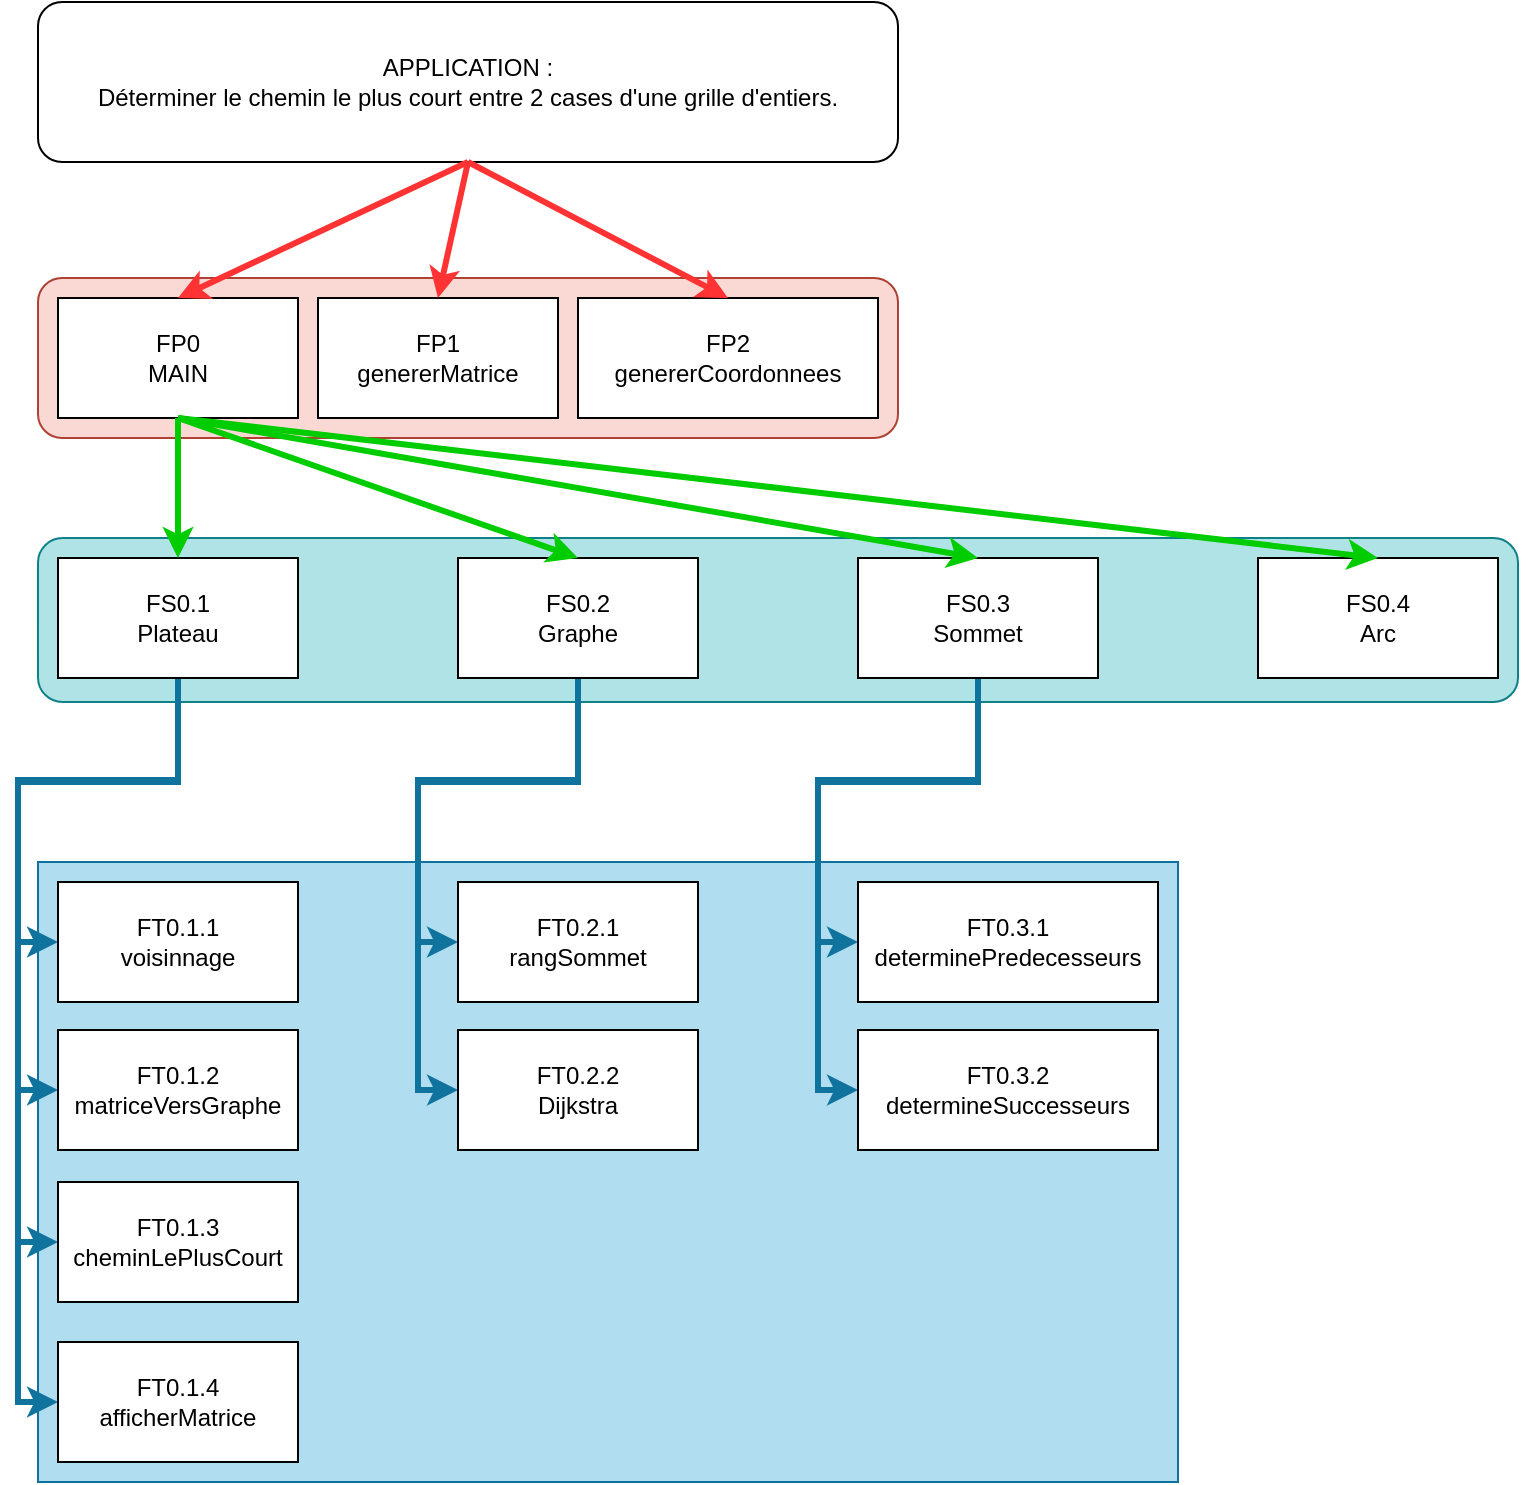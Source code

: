<mxfile version="20.8.23" type="device"><diagram name="Page-1" id="pRxnSEOzAwHHKh5lAjHT"><mxGraphModel dx="1000" dy="673" grid="1" gridSize="10" guides="1" tooltips="1" connect="1" arrows="1" fold="1" page="1" pageScale="1" pageWidth="827" pageHeight="1169" math="0" shadow="0"><root><mxCell id="0"/><mxCell id="1" parent="0"/><mxCell id="PZiv6mGxCFQb9LpoYpT1-28" value="" style="rounded=0;whiteSpace=wrap;html=1;fillColor=#b1ddf0;strokeColor=#10739e;" parent="1" vertex="1"><mxGeometry x="30" y="490" width="570" height="310" as="geometry"/></mxCell><mxCell id="PZiv6mGxCFQb9LpoYpT1-4" value="" style="rounded=1;whiteSpace=wrap;html=1;fillColor=#fad9d5;strokeColor=#ae4132;" parent="1" vertex="1"><mxGeometry x="30" y="198" width="430" height="80" as="geometry"/></mxCell><mxCell id="PZiv6mGxCFQb9LpoYpT1-1" value="FP0 &lt;br&gt;MAIN" style="rounded=0;whiteSpace=wrap;html=1;" parent="1" vertex="1"><mxGeometry x="40" y="208" width="120" height="60" as="geometry"/></mxCell><mxCell id="PZiv6mGxCFQb9LpoYpT1-2" value="FP1&lt;br&gt;genererMatrice" style="rounded=0;whiteSpace=wrap;html=1;" parent="1" vertex="1"><mxGeometry x="170" y="208" width="120" height="60" as="geometry"/></mxCell><mxCell id="PZiv6mGxCFQb9LpoYpT1-3" value="FP2&lt;br&gt;genererCoordonnees" style="rounded=0;whiteSpace=wrap;html=1;" parent="1" vertex="1"><mxGeometry x="300" y="208" width="150" height="60" as="geometry"/></mxCell><mxCell id="PZiv6mGxCFQb9LpoYpT1-5" value="" style="rounded=1;whiteSpace=wrap;html=1;fillColor=#b0e3e6;strokeColor=#0e8088;" parent="1" vertex="1"><mxGeometry x="30" y="328" width="740" height="82" as="geometry"/></mxCell><mxCell id="PZiv6mGxCFQb9LpoYpT1-38" style="edgeStyle=orthogonalEdgeStyle;rounded=0;orthogonalLoop=1;jettySize=auto;html=1;exitX=0.5;exitY=1;exitDx=0;exitDy=0;entryX=0;entryY=0.5;entryDx=0;entryDy=0;strokeColor=#10739e;strokeWidth=3;fillColor=#b1ddf0;" parent="1" source="PZiv6mGxCFQb9LpoYpT1-7" target="PZiv6mGxCFQb9LpoYpT1-24" edge="1"><mxGeometry relative="1" as="geometry"/></mxCell><mxCell id="PZiv6mGxCFQb9LpoYpT1-40" style="edgeStyle=orthogonalEdgeStyle;rounded=0;orthogonalLoop=1;jettySize=auto;html=1;exitX=0.5;exitY=1;exitDx=0;exitDy=0;entryX=0;entryY=0.5;entryDx=0;entryDy=0;strokeColor=#10739e;strokeWidth=3;fillColor=#b1ddf0;" parent="1" source="PZiv6mGxCFQb9LpoYpT1-7" target="PZiv6mGxCFQb9LpoYpT1-25" edge="1"><mxGeometry relative="1" as="geometry"><Array as="points"><mxPoint x="100" y="450"/><mxPoint x="20" y="450"/><mxPoint x="20" y="604"/></Array></mxGeometry></mxCell><mxCell id="PZiv6mGxCFQb9LpoYpT1-41" style="edgeStyle=orthogonalEdgeStyle;rounded=0;orthogonalLoop=1;jettySize=auto;html=1;exitX=0.5;exitY=1;exitDx=0;exitDy=0;entryX=0;entryY=0.5;entryDx=0;entryDy=0;strokeColor=#10739e;strokeWidth=3;fillColor=#b1ddf0;" parent="1" source="PZiv6mGxCFQb9LpoYpT1-7" target="PZiv6mGxCFQb9LpoYpT1-26" edge="1"><mxGeometry relative="1" as="geometry"><Array as="points"><mxPoint x="100" y="450"/><mxPoint x="20" y="450"/><mxPoint x="20" y="680"/></Array></mxGeometry></mxCell><mxCell id="PZiv6mGxCFQb9LpoYpT1-42" style="edgeStyle=orthogonalEdgeStyle;rounded=0;orthogonalLoop=1;jettySize=auto;html=1;exitX=0.5;exitY=1;exitDx=0;exitDy=0;entryX=0;entryY=0.5;entryDx=0;entryDy=0;strokeColor=#10739e;strokeWidth=3;fillColor=#b1ddf0;" parent="1" source="PZiv6mGxCFQb9LpoYpT1-7" target="PZiv6mGxCFQb9LpoYpT1-27" edge="1"><mxGeometry relative="1" as="geometry"><Array as="points"><mxPoint x="100" y="450"/><mxPoint x="20" y="450"/><mxPoint x="20" y="760"/></Array></mxGeometry></mxCell><mxCell id="PZiv6mGxCFQb9LpoYpT1-7" value="FS0.1&lt;br&gt;Plateau" style="rounded=0;whiteSpace=wrap;html=1;" parent="1" vertex="1"><mxGeometry x="40" y="338" width="120" height="60" as="geometry"/></mxCell><mxCell id="PZiv6mGxCFQb9LpoYpT1-43" style="edgeStyle=orthogonalEdgeStyle;rounded=0;orthogonalLoop=1;jettySize=auto;html=1;exitX=0.5;exitY=1;exitDx=0;exitDy=0;entryX=0;entryY=0.5;entryDx=0;entryDy=0;strokeColor=#10739e;strokeWidth=3;fillColor=#b1ddf0;" parent="1" source="PZiv6mGxCFQb9LpoYpT1-8" target="PZiv6mGxCFQb9LpoYpT1-29" edge="1"><mxGeometry relative="1" as="geometry"/></mxCell><mxCell id="PZiv6mGxCFQb9LpoYpT1-44" style="edgeStyle=orthogonalEdgeStyle;rounded=0;orthogonalLoop=1;jettySize=auto;html=1;exitX=0.5;exitY=1;exitDx=0;exitDy=0;entryX=0;entryY=0.5;entryDx=0;entryDy=0;strokeColor=#10739e;strokeWidth=3;fillColor=#b1ddf0;" parent="1" source="PZiv6mGxCFQb9LpoYpT1-8" target="PZiv6mGxCFQb9LpoYpT1-30" edge="1"><mxGeometry relative="1" as="geometry"><Array as="points"><mxPoint x="300" y="450"/><mxPoint x="220" y="450"/><mxPoint x="220" y="604"/></Array></mxGeometry></mxCell><mxCell id="PZiv6mGxCFQb9LpoYpT1-8" value="FS0.2&lt;br&gt;Graphe" style="rounded=0;whiteSpace=wrap;html=1;" parent="1" vertex="1"><mxGeometry x="240" y="338" width="120" height="60" as="geometry"/></mxCell><mxCell id="PZiv6mGxCFQb9LpoYpT1-47" style="edgeStyle=orthogonalEdgeStyle;rounded=0;orthogonalLoop=1;jettySize=auto;html=1;exitX=0.5;exitY=1;exitDx=0;exitDy=0;entryX=0;entryY=0.5;entryDx=0;entryDy=0;strokeColor=#10739e;strokeWidth=3;fillColor=#b1ddf0;" parent="1" source="PZiv6mGxCFQb9LpoYpT1-9" target="PZiv6mGxCFQb9LpoYpT1-33" edge="1"><mxGeometry relative="1" as="geometry"/></mxCell><mxCell id="PZiv6mGxCFQb9LpoYpT1-48" style="edgeStyle=orthogonalEdgeStyle;rounded=0;orthogonalLoop=1;jettySize=auto;html=1;exitX=0.5;exitY=1;exitDx=0;exitDy=0;entryX=0;entryY=0.5;entryDx=0;entryDy=0;strokeColor=#10739e;strokeWidth=3;fillColor=#b1ddf0;" parent="1" source="PZiv6mGxCFQb9LpoYpT1-9" target="PZiv6mGxCFQb9LpoYpT1-34" edge="1"><mxGeometry relative="1" as="geometry"><Array as="points"><mxPoint x="500" y="450"/><mxPoint x="420" y="450"/><mxPoint x="420" y="604"/></Array></mxGeometry></mxCell><mxCell id="PZiv6mGxCFQb9LpoYpT1-9" value="FS0.3&lt;br&gt;Sommet" style="rounded=0;whiteSpace=wrap;html=1;" parent="1" vertex="1"><mxGeometry x="440" y="338" width="120" height="60" as="geometry"/></mxCell><mxCell id="PZiv6mGxCFQb9LpoYpT1-10" value="FS0.4&lt;br&gt;Arc" style="rounded=0;whiteSpace=wrap;html=1;" parent="1" vertex="1"><mxGeometry x="640" y="338" width="120" height="60" as="geometry"/></mxCell><mxCell id="PZiv6mGxCFQb9LpoYpT1-11" value="APPLICATION : &lt;br&gt;Déterminer le chemin le plus court entre 2 cases d'une grille d'entiers." style="rounded=1;whiteSpace=wrap;html=1;" parent="1" vertex="1"><mxGeometry x="30" y="60" width="430" height="80" as="geometry"/></mxCell><mxCell id="PZiv6mGxCFQb9LpoYpT1-17" value="" style="endArrow=classic;html=1;rounded=0;exitX=0.5;exitY=1;exitDx=0;exitDy=0;entryX=0.5;entryY=0;entryDx=0;entryDy=0;strokeWidth=3;strokeColor=#FF3333;" parent="1" source="PZiv6mGxCFQb9LpoYpT1-11" target="PZiv6mGxCFQb9LpoYpT1-1" edge="1"><mxGeometry width="50" height="50" relative="1" as="geometry"><mxPoint x="490" y="380" as="sourcePoint"/><mxPoint x="540" y="330" as="targetPoint"/></mxGeometry></mxCell><mxCell id="PZiv6mGxCFQb9LpoYpT1-18" value="" style="endArrow=classic;html=1;rounded=0;strokeColor=#FF3333;strokeWidth=3;exitX=0.5;exitY=1;exitDx=0;exitDy=0;entryX=0.5;entryY=0;entryDx=0;entryDy=0;" parent="1" source="PZiv6mGxCFQb9LpoYpT1-11" target="PZiv6mGxCFQb9LpoYpT1-2" edge="1"><mxGeometry width="50" height="50" relative="1" as="geometry"><mxPoint x="490" y="380" as="sourcePoint"/><mxPoint x="540" y="330" as="targetPoint"/></mxGeometry></mxCell><mxCell id="PZiv6mGxCFQb9LpoYpT1-19" value="" style="endArrow=classic;html=1;rounded=0;strokeColor=#FF3333;strokeWidth=3;exitX=0.5;exitY=1;exitDx=0;exitDy=0;entryX=0.5;entryY=0;entryDx=0;entryDy=0;" parent="1" source="PZiv6mGxCFQb9LpoYpT1-11" target="PZiv6mGxCFQb9LpoYpT1-3" edge="1"><mxGeometry width="50" height="50" relative="1" as="geometry"><mxPoint x="490" y="380" as="sourcePoint"/><mxPoint x="540" y="330" as="targetPoint"/></mxGeometry></mxCell><mxCell id="PZiv6mGxCFQb9LpoYpT1-20" value="" style="endArrow=classic;html=1;rounded=0;strokeColor=#00CC00;strokeWidth=3;exitX=0.5;exitY=1;exitDx=0;exitDy=0;entryX=0.5;entryY=0;entryDx=0;entryDy=0;" parent="1" source="PZiv6mGxCFQb9LpoYpT1-1" target="PZiv6mGxCFQb9LpoYpT1-7" edge="1"><mxGeometry width="50" height="50" relative="1" as="geometry"><mxPoint x="490" y="380" as="sourcePoint"/><mxPoint x="540" y="330" as="targetPoint"/></mxGeometry></mxCell><mxCell id="PZiv6mGxCFQb9LpoYpT1-21" value="" style="endArrow=classic;html=1;rounded=0;strokeColor=#00CC00;strokeWidth=3;exitX=0.5;exitY=1;exitDx=0;exitDy=0;entryX=0.5;entryY=0;entryDx=0;entryDy=0;" parent="1" source="PZiv6mGxCFQb9LpoYpT1-1" target="PZiv6mGxCFQb9LpoYpT1-8" edge="1"><mxGeometry width="50" height="50" relative="1" as="geometry"><mxPoint x="490" y="380" as="sourcePoint"/><mxPoint x="540" y="330" as="targetPoint"/></mxGeometry></mxCell><mxCell id="PZiv6mGxCFQb9LpoYpT1-22" value="" style="endArrow=classic;html=1;rounded=0;strokeColor=#00CC00;strokeWidth=3;exitX=0.5;exitY=1;exitDx=0;exitDy=0;entryX=0.5;entryY=0;entryDx=0;entryDy=0;" parent="1" source="PZiv6mGxCFQb9LpoYpT1-1" target="PZiv6mGxCFQb9LpoYpT1-9" edge="1"><mxGeometry width="50" height="50" relative="1" as="geometry"><mxPoint x="490" y="380" as="sourcePoint"/><mxPoint x="540" y="330" as="targetPoint"/></mxGeometry></mxCell><mxCell id="PZiv6mGxCFQb9LpoYpT1-23" value="" style="endArrow=classic;html=1;rounded=0;strokeColor=#00CC00;strokeWidth=3;exitX=0.5;exitY=1;exitDx=0;exitDy=0;entryX=0.5;entryY=0;entryDx=0;entryDy=0;" parent="1" source="PZiv6mGxCFQb9LpoYpT1-1" target="PZiv6mGxCFQb9LpoYpT1-10" edge="1"><mxGeometry width="50" height="50" relative="1" as="geometry"><mxPoint x="490" y="380" as="sourcePoint"/><mxPoint x="540" y="330" as="targetPoint"/></mxGeometry></mxCell><mxCell id="PZiv6mGxCFQb9LpoYpT1-24" value="FT0.1.1&lt;br&gt;voisinnage" style="rounded=0;whiteSpace=wrap;html=1;" parent="1" vertex="1"><mxGeometry x="40" y="500" width="120" height="60" as="geometry"/></mxCell><mxCell id="PZiv6mGxCFQb9LpoYpT1-25" value="FT0.1.2&lt;br&gt;matriceVersGraphe" style="rounded=0;whiteSpace=wrap;html=1;" parent="1" vertex="1"><mxGeometry x="40" y="574" width="120" height="60" as="geometry"/></mxCell><mxCell id="PZiv6mGxCFQb9LpoYpT1-26" value="FT0.1.3&lt;br&gt;cheminLePlusCourt" style="rounded=0;whiteSpace=wrap;html=1;" parent="1" vertex="1"><mxGeometry x="40" y="650" width="120" height="60" as="geometry"/></mxCell><mxCell id="PZiv6mGxCFQb9LpoYpT1-27" value="FT0.1.4&lt;br&gt;afficherMatrice" style="rounded=0;whiteSpace=wrap;html=1;" parent="1" vertex="1"><mxGeometry x="40" y="730" width="120" height="60" as="geometry"/></mxCell><mxCell id="PZiv6mGxCFQb9LpoYpT1-29" value="FT0.2.1&lt;br&gt;rangSommet" style="rounded=0;whiteSpace=wrap;html=1;" parent="1" vertex="1"><mxGeometry x="240" y="500" width="120" height="60" as="geometry"/></mxCell><mxCell id="PZiv6mGxCFQb9LpoYpT1-30" value="FT0.2.2&lt;br&gt;Dijkstra" style="rounded=0;whiteSpace=wrap;html=1;" parent="1" vertex="1"><mxGeometry x="240" y="574" width="120" height="60" as="geometry"/></mxCell><mxCell id="PZiv6mGxCFQb9LpoYpT1-33" value="FT0.3.1&lt;br&gt;determinePredecesseurs" style="rounded=0;whiteSpace=wrap;html=1;" parent="1" vertex="1"><mxGeometry x="440" y="500" width="150" height="60" as="geometry"/></mxCell><mxCell id="PZiv6mGxCFQb9LpoYpT1-34" value="FT0.3.2&lt;br&gt;determineSuccesseurs" style="rounded=0;whiteSpace=wrap;html=1;" parent="1" vertex="1"><mxGeometry x="440" y="574" width="150" height="60" as="geometry"/></mxCell></root></mxGraphModel></diagram></mxfile>